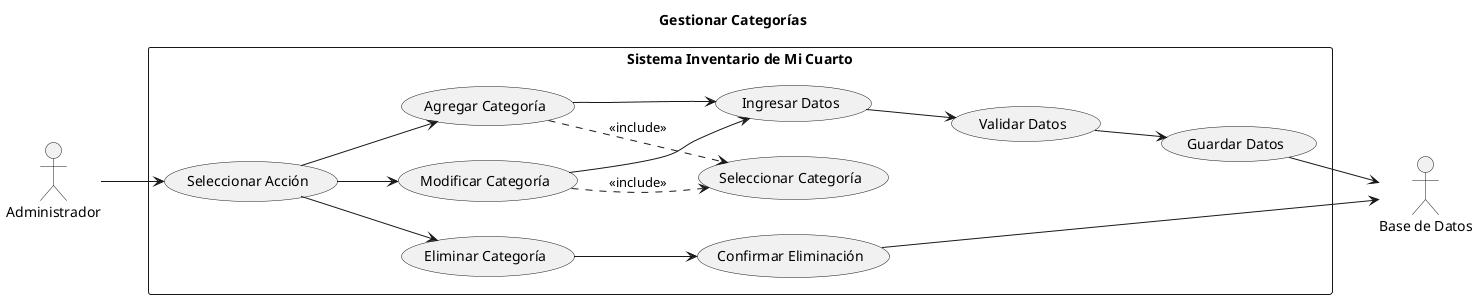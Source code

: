 @startuml GestionarCategorias
title Gestionar Categorías
left to right direction

actor Administrador as admin
actor "Base de Datos" as db

rectangle "Sistema Inventario de Mi Cuarto" {
    admin --> (Seleccionar Acción)

    (Seleccionar Acción) --> (Agregar Categoría)
    (Seleccionar Acción) --> (Eliminar Categoría)
    (Seleccionar Acción) --> (Modificar Categoría)

    (Agregar Categoría) --> (Ingresar Datos)
    (Modificar Categoría) --> (Ingresar Datos)
    (Eliminar Categoría) --> (Confirmar Eliminación)

    (Ingresar Datos) --> (Validar Datos)
    (Validar Datos) --> (Guardar Datos)
    (Guardar Datos) --> db

    (Confirmar Eliminación) --> db

    (Agregar Categoría) .-> (Seleccionar Categoría) : <<include>>
    (Modificar Categoría) .-> (Seleccionar Categoría) : <<include>>
}

@enduml